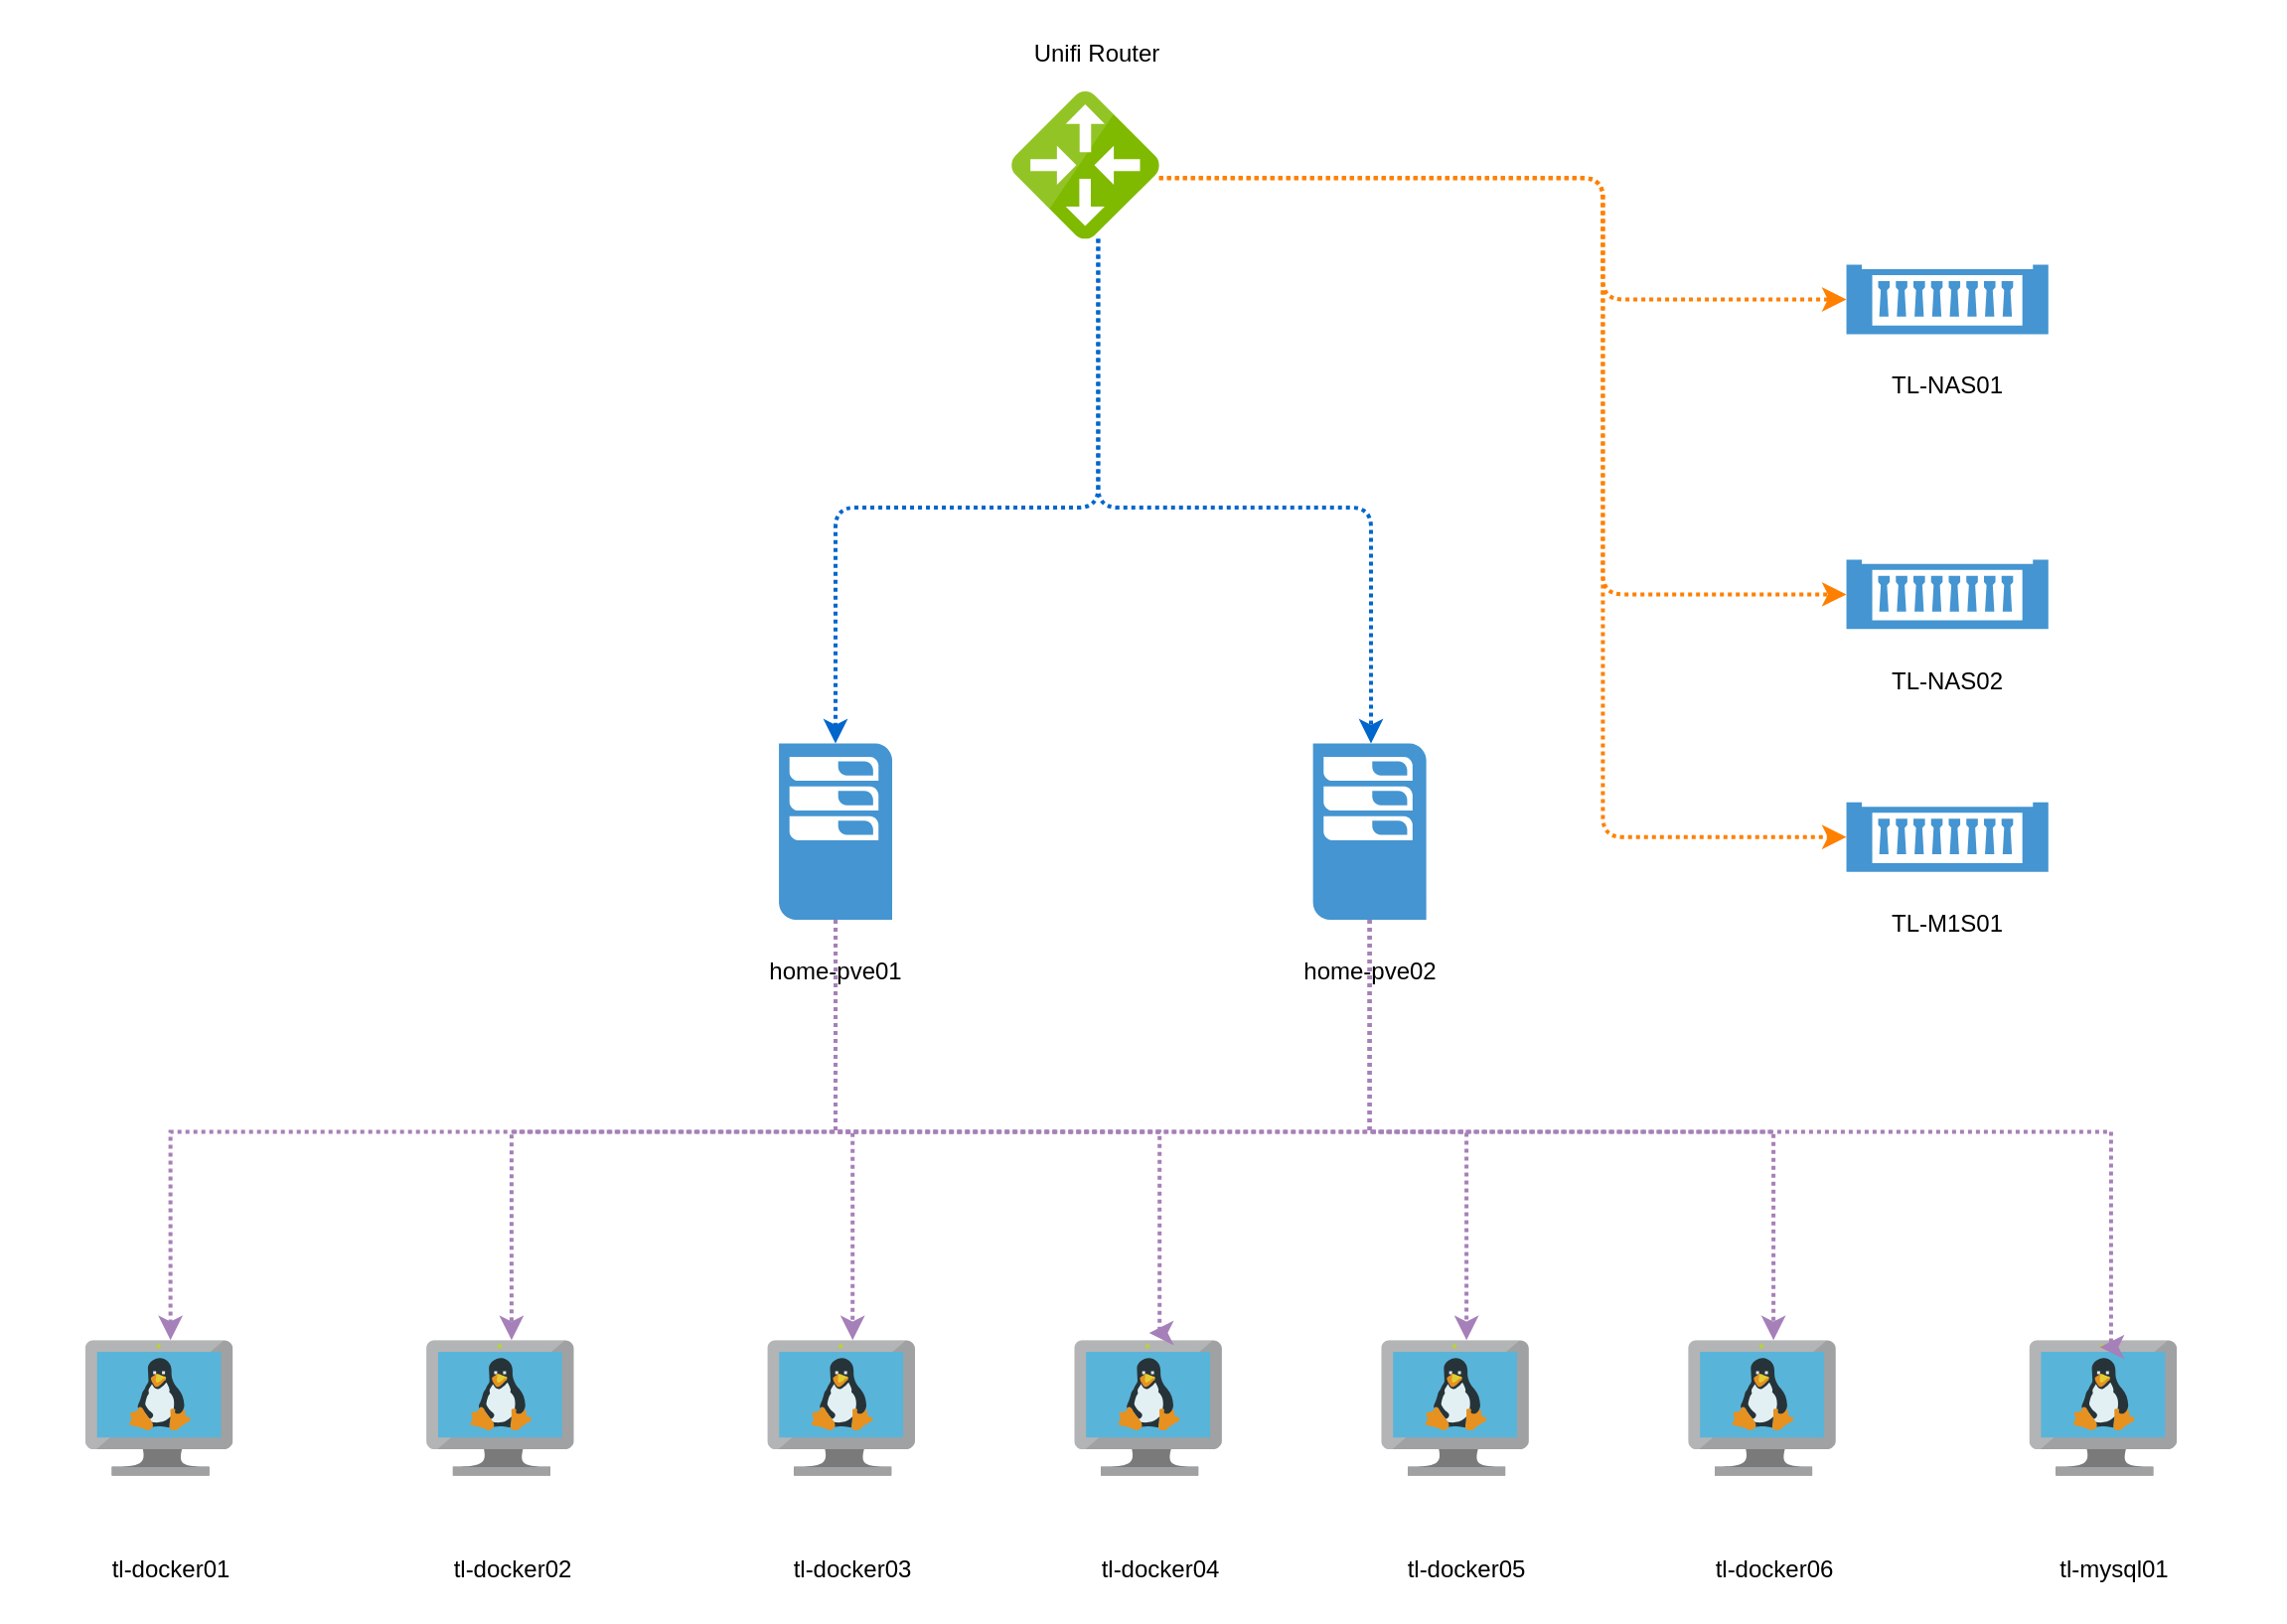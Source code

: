 <mxfile version="27.0.5">
  <diagram name="Page-1" id="TpXAAriYojwalOuxlhiy">
    <mxGraphModel dx="2058" dy="1146" grid="1" gridSize="10" guides="1" tooltips="1" connect="1" arrows="1" fold="1" page="1" pageScale="1" pageWidth="1169" pageHeight="827" math="0" shadow="0">
      <root>
        <mxCell id="0" />
        <mxCell id="1" parent="0" />
        <mxCell id="9UgYwh0DpRN4YeRxG8ot-1" value="" style="group" vertex="1" connectable="0" parent="1">
          <mxGeometry x="10" y="50" width="1150" height="770" as="geometry" />
        </mxCell>
        <mxCell id="ZCXp7PUb_-F9p9PLJJs9-19" value="" style="group;movable=1;resizable=1;rotatable=1;deletable=1;editable=1;locked=0;connectable=1;" parent="9UgYwh0DpRN4YeRxG8ot-1" vertex="1" connectable="0">
          <mxGeometry x="637.821" y="328.254" width="120.149" height="141.079" as="geometry" />
        </mxCell>
        <mxCell id="ZCXp7PUb_-F9p9PLJJs9-13" value="" style="pointerEvents=1;shadow=0;dashed=0;html=1;strokeColor=none;fillColor=#4495D1;labelPosition=center;verticalLabelPosition=bottom;verticalAlign=top;align=center;outlineConnect=0;shape=mxgraph.veeam.2d.esx_esxi;movable=1;resizable=1;rotatable=1;deletable=1;editable=1;locked=0;connectable=1;" parent="ZCXp7PUb_-F9p9PLJJs9-19" vertex="1">
          <mxGeometry x="23.0" width="56.985" height="88.698" as="geometry" />
        </mxCell>
        <mxCell id="ZCXp7PUb_-F9p9PLJJs9-18" value="home-pve02" style="text;html=1;align=center;verticalAlign=middle;whiteSpace=wrap;rounded=0;movable=1;resizable=1;rotatable=1;deletable=1;editable=1;locked=0;connectable=1;" parent="ZCXp7PUb_-F9p9PLJJs9-19" vertex="1">
          <mxGeometry x="-17.164" y="88.698" width="137.313" height="52.381" as="geometry" />
        </mxCell>
        <mxCell id="ZCXp7PUb_-F9p9PLJJs9-27" value="" style="group;movable=1;resizable=1;rotatable=1;deletable=1;editable=1;locked=0;connectable=1;" parent="9UgYwh0DpRN4YeRxG8ot-1" vertex="1" connectable="0">
          <mxGeometry x="466.179" width="171.642" height="139.683" as="geometry" />
        </mxCell>
        <object label="" id="ZCXp7PUb_-F9p9PLJJs9-4">
          <mxCell style="image;sketch=0;aspect=fixed;points=[];align=center;fontSize=12;image=img/lib/mscae/Local_Network_Gateways.svg;container=0;movable=1;resizable=1;rotatable=1;deletable=1;editable=1;locked=0;connectable=1;" parent="ZCXp7PUb_-F9p9PLJJs9-27" vertex="1">
            <mxGeometry x="42.91" width="74.305" height="74.305" as="geometry" />
          </mxCell>
        </object>
        <mxCell id="ZCXp7PUb_-F9p9PLJJs9-25" value="Unifi Router" style="text;html=1;align=center;verticalAlign=middle;whiteSpace=wrap;rounded=0;container=0;movable=1;resizable=1;rotatable=1;deletable=1;editable=1;locked=0;connectable=1;" parent="ZCXp7PUb_-F9p9PLJJs9-27" vertex="1">
          <mxGeometry y="-45.397" width="171.642" height="52.381" as="geometry" />
        </mxCell>
        <mxCell id="ZCXp7PUb_-F9p9PLJJs9-30" style="edgeStyle=orthogonalEdgeStyle;rounded=1;orthogonalLoop=1;jettySize=auto;html=1;dashed=1;dashPattern=1 1;strokeWidth=2;jumpSize=6;curved=0;strokeColor=#0066CC;movable=1;resizable=1;rotatable=1;deletable=1;editable=1;locked=0;connectable=1;" parent="9UgYwh0DpRN4YeRxG8ot-1" source="ZCXp7PUb_-F9p9PLJJs9-4" target="ZCXp7PUb_-F9p9PLJJs9-23" edge="1">
          <mxGeometry relative="1" as="geometry">
            <Array as="points">
              <mxPoint x="552.687" y="209.524" />
              <mxPoint x="420.522" y="209.524" />
            </Array>
          </mxGeometry>
        </mxCell>
        <mxCell id="ZCXp7PUb_-F9p9PLJJs9-31" style="edgeStyle=orthogonalEdgeStyle;rounded=1;orthogonalLoop=1;jettySize=auto;html=1;dashed=1;dashPattern=1 1;strokeWidth=2;jumpStyle=arc;flowAnimation=0;jumpSize=6;curved=0;strokeColor=#0066CC;movable=1;resizable=1;rotatable=1;deletable=1;editable=1;locked=0;connectable=1;" parent="9UgYwh0DpRN4YeRxG8ot-1" source="ZCXp7PUb_-F9p9PLJJs9-4" target="ZCXp7PUb_-F9p9PLJJs9-13" edge="1">
          <mxGeometry relative="1" as="geometry">
            <Array as="points">
              <mxPoint x="552.687" y="209.524" />
              <mxPoint x="690.0" y="209.524" />
            </Array>
          </mxGeometry>
        </mxCell>
        <mxCell id="ZCXp7PUb_-F9p9PLJJs9-34" value="" style="group;movable=1;resizable=1;rotatable=1;deletable=1;editable=1;locked=0;connectable=1;" parent="9UgYwh0DpRN4YeRxG8ot-1" vertex="1" connectable="0">
          <mxGeometry y="628.571" width="171.642" height="141.429" as="geometry" />
        </mxCell>
        <mxCell id="ZCXp7PUb_-F9p9PLJJs9-5" value="" style="image;sketch=0;aspect=fixed;html=1;points=[];align=center;fontSize=12;image=img/lib/mscae/VM_Linux.svg;movable=1;resizable=1;rotatable=1;deletable=1;editable=1;locked=0;connectable=1;" parent="ZCXp7PUb_-F9p9PLJJs9-34" vertex="1">
          <mxGeometry x="42.91" width="74.305" height="68.36" as="geometry" />
        </mxCell>
        <mxCell id="ZCXp7PUb_-F9p9PLJJs9-33" value="tl-docker01" style="text;html=1;align=center;verticalAlign=middle;whiteSpace=wrap;rounded=0;movable=1;resizable=1;rotatable=1;deletable=1;editable=1;locked=0;connectable=1;" parent="ZCXp7PUb_-F9p9PLJJs9-34" vertex="1">
          <mxGeometry y="89.048" width="171.642" height="52.381" as="geometry" />
        </mxCell>
        <mxCell id="ZCXp7PUb_-F9p9PLJJs9-35" value="" style="group;movable=1;resizable=1;rotatable=1;deletable=1;editable=1;locked=0;connectable=1;" parent="9UgYwh0DpRN4YeRxG8ot-1" vertex="1" connectable="0">
          <mxGeometry x="171.642" y="628.571" width="171.642" height="141.429" as="geometry" />
        </mxCell>
        <mxCell id="ZCXp7PUb_-F9p9PLJJs9-36" value="" style="image;sketch=0;aspect=fixed;html=1;points=[];align=center;fontSize=12;image=img/lib/mscae/VM_Linux.svg;movable=1;resizable=1;rotatable=1;deletable=1;editable=1;locked=0;connectable=1;" parent="ZCXp7PUb_-F9p9PLJJs9-35" vertex="1">
          <mxGeometry x="42.91" width="74.305" height="68.36" as="geometry" />
        </mxCell>
        <mxCell id="ZCXp7PUb_-F9p9PLJJs9-37" value="tl-docker02" style="text;html=1;align=center;verticalAlign=middle;whiteSpace=wrap;rounded=0;movable=1;resizable=1;rotatable=1;deletable=1;editable=1;locked=0;connectable=1;" parent="ZCXp7PUb_-F9p9PLJJs9-35" vertex="1">
          <mxGeometry y="89.048" width="171.642" height="52.381" as="geometry" />
        </mxCell>
        <mxCell id="ZCXp7PUb_-F9p9PLJJs9-38" value="" style="group;movable=1;resizable=1;rotatable=1;deletable=1;editable=1;locked=0;connectable=1;" parent="9UgYwh0DpRN4YeRxG8ot-1" vertex="1" connectable="0">
          <mxGeometry x="343.284" y="628.571" width="171.642" height="141.429" as="geometry" />
        </mxCell>
        <mxCell id="ZCXp7PUb_-F9p9PLJJs9-39" value="" style="image;sketch=0;aspect=fixed;html=1;points=[];align=center;fontSize=12;image=img/lib/mscae/VM_Linux.svg;movable=1;resizable=1;rotatable=1;deletable=1;editable=1;locked=0;connectable=1;" parent="ZCXp7PUb_-F9p9PLJJs9-38" vertex="1">
          <mxGeometry x="42.91" width="74.305" height="68.36" as="geometry" />
        </mxCell>
        <mxCell id="ZCXp7PUb_-F9p9PLJJs9-40" value="tl-docker03" style="text;html=1;align=center;verticalAlign=middle;whiteSpace=wrap;rounded=0;movable=1;resizable=1;rotatable=1;deletable=1;editable=1;locked=0;connectable=1;" parent="ZCXp7PUb_-F9p9PLJJs9-38" vertex="1">
          <mxGeometry y="89.048" width="171.642" height="52.381" as="geometry" />
        </mxCell>
        <mxCell id="ZCXp7PUb_-F9p9PLJJs9-41" value="" style="group;movable=1;resizable=1;rotatable=1;deletable=1;editable=1;locked=0;connectable=1;" parent="9UgYwh0DpRN4YeRxG8ot-1" vertex="1" connectable="0">
          <mxGeometry x="497.761" y="628.571" width="171.642" height="141.429" as="geometry" />
        </mxCell>
        <mxCell id="ZCXp7PUb_-F9p9PLJJs9-42" value="" style="image;sketch=0;aspect=fixed;html=1;points=[];align=center;fontSize=12;image=img/lib/mscae/VM_Linux.svg;movable=1;resizable=1;rotatable=1;deletable=1;editable=1;locked=0;connectable=1;" parent="ZCXp7PUb_-F9p9PLJJs9-41" vertex="1">
          <mxGeometry x="42.91" width="74.305" height="68.36" as="geometry" />
        </mxCell>
        <mxCell id="ZCXp7PUb_-F9p9PLJJs9-43" value="tl-docker04" style="text;html=1;align=center;verticalAlign=middle;whiteSpace=wrap;rounded=0;movable=1;resizable=1;rotatable=1;deletable=1;editable=1;locked=0;connectable=1;" parent="ZCXp7PUb_-F9p9PLJJs9-41" vertex="1">
          <mxGeometry y="89.048" width="171.642" height="52.381" as="geometry" />
        </mxCell>
        <mxCell id="ZCXp7PUb_-F9p9PLJJs9-44" value="" style="group;movable=1;resizable=1;rotatable=1;deletable=1;editable=1;locked=0;connectable=1;" parent="9UgYwh0DpRN4YeRxG8ot-1" vertex="1" connectable="0">
          <mxGeometry x="652.239" y="628.571" width="171.642" height="141.429" as="geometry" />
        </mxCell>
        <mxCell id="ZCXp7PUb_-F9p9PLJJs9-45" value="" style="image;sketch=0;aspect=fixed;html=1;points=[];align=center;fontSize=12;image=img/lib/mscae/VM_Linux.svg;movable=1;resizable=1;rotatable=1;deletable=1;editable=1;locked=0;connectable=1;" parent="ZCXp7PUb_-F9p9PLJJs9-44" vertex="1">
          <mxGeometry x="42.91" width="74.305" height="68.36" as="geometry" />
        </mxCell>
        <mxCell id="ZCXp7PUb_-F9p9PLJJs9-46" value="tl-docker05" style="text;html=1;align=center;verticalAlign=middle;whiteSpace=wrap;rounded=0;movable=1;resizable=1;rotatable=1;deletable=1;editable=1;locked=0;connectable=1;" parent="ZCXp7PUb_-F9p9PLJJs9-44" vertex="1">
          <mxGeometry y="89.048" width="171.642" height="52.381" as="geometry" />
        </mxCell>
        <mxCell id="ZCXp7PUb_-F9p9PLJJs9-47" value="" style="group;movable=1;resizable=1;rotatable=1;deletable=1;editable=1;locked=0;connectable=1;" parent="9UgYwh0DpRN4YeRxG8ot-1" vertex="1" connectable="0">
          <mxGeometry x="806.716" y="628.571" width="171.642" height="141.429" as="geometry" />
        </mxCell>
        <mxCell id="ZCXp7PUb_-F9p9PLJJs9-48" value="" style="image;sketch=0;aspect=fixed;html=1;points=[];align=center;fontSize=12;image=img/lib/mscae/VM_Linux.svg;movable=1;resizable=1;rotatable=1;deletable=1;editable=1;locked=0;connectable=1;" parent="ZCXp7PUb_-F9p9PLJJs9-47" vertex="1">
          <mxGeometry x="42.91" width="74.305" height="68.36" as="geometry" />
        </mxCell>
        <mxCell id="ZCXp7PUb_-F9p9PLJJs9-49" value="tl-docker06" style="text;html=1;align=center;verticalAlign=middle;whiteSpace=wrap;rounded=0;movable=1;resizable=1;rotatable=1;deletable=1;editable=1;locked=0;connectable=1;" parent="ZCXp7PUb_-F9p9PLJJs9-47" vertex="1">
          <mxGeometry y="89.048" width="171.642" height="52.381" as="geometry" />
        </mxCell>
        <mxCell id="ZCXp7PUb_-F9p9PLJJs9-50" value="" style="group;movable=1;resizable=1;rotatable=1;deletable=1;editable=1;locked=0;connectable=1;" parent="9UgYwh0DpRN4YeRxG8ot-1" vertex="1" connectable="0">
          <mxGeometry x="978.358" y="628.571" width="171.642" height="141.429" as="geometry" />
        </mxCell>
        <mxCell id="ZCXp7PUb_-F9p9PLJJs9-51" value="" style="image;sketch=0;aspect=fixed;html=1;points=[];align=center;fontSize=12;image=img/lib/mscae/VM_Linux.svg;movable=1;resizable=1;rotatable=1;deletable=1;editable=1;locked=0;connectable=1;" parent="ZCXp7PUb_-F9p9PLJJs9-50" vertex="1">
          <mxGeometry x="42.91" width="74.305" height="68.36" as="geometry" />
        </mxCell>
        <mxCell id="ZCXp7PUb_-F9p9PLJJs9-52" value="tl-mysql01" style="text;html=1;align=center;verticalAlign=middle;whiteSpace=wrap;rounded=0;movable=1;resizable=1;rotatable=1;deletable=1;editable=1;locked=0;connectable=1;" parent="ZCXp7PUb_-F9p9PLJJs9-50" vertex="1">
          <mxGeometry y="89.048" width="171.642" height="52.381" as="geometry" />
        </mxCell>
        <mxCell id="ZCXp7PUb_-F9p9PLJJs9-57" value="11" style="group;movable=1;resizable=1;rotatable=1;deletable=1;editable=1;locked=0;connectable=1;" parent="9UgYwh0DpRN4YeRxG8ot-1" vertex="1" connectable="0">
          <mxGeometry x="894.254" y="87.302" width="171.642" height="87.302" as="geometry" />
        </mxCell>
        <mxCell id="ZCXp7PUb_-F9p9PLJJs9-55" value="" style="shadow=0;dashed=0;html=1;strokeColor=none;fillColor=#4495D1;labelPosition=center;verticalLabelPosition=bottom;verticalAlign=top;align=center;outlineConnect=0;shape=mxgraph.veeam.2d.physical_storage;movable=1;resizable=1;rotatable=1;deletable=1;editable=1;locked=0;connectable=1;" parent="ZCXp7PUb_-F9p9PLJJs9-57" vertex="1">
          <mxGeometry x="35.015" width="101.612" height="34.921" as="geometry" />
        </mxCell>
        <mxCell id="ZCXp7PUb_-F9p9PLJJs9-56" value="TL-NAS01" style="text;html=1;align=center;verticalAlign=middle;whiteSpace=wrap;rounded=0;movable=1;resizable=1;rotatable=1;deletable=1;editable=1;locked=0;connectable=1;" parent="ZCXp7PUb_-F9p9PLJJs9-57" vertex="1">
          <mxGeometry y="34.921" width="171.642" height="52.381" as="geometry" />
        </mxCell>
        <mxCell id="ZCXp7PUb_-F9p9PLJJs9-58" value="" style="group;movable=1;resizable=1;rotatable=1;deletable=1;editable=1;locked=0;connectable=1;" parent="9UgYwh0DpRN4YeRxG8ot-1" vertex="1" connectable="0">
          <mxGeometry x="894.254" y="235.714" width="171.642" height="87.302" as="geometry" />
        </mxCell>
        <mxCell id="ZCXp7PUb_-F9p9PLJJs9-59" value="" style="shadow=0;dashed=0;html=1;strokeColor=none;fillColor=#4495D1;labelPosition=center;verticalLabelPosition=bottom;verticalAlign=top;align=center;outlineConnect=0;shape=mxgraph.veeam.2d.physical_storage;movable=1;resizable=1;rotatable=1;deletable=1;editable=1;locked=0;connectable=1;" parent="ZCXp7PUb_-F9p9PLJJs9-58" vertex="1">
          <mxGeometry x="35.015" width="101.612" height="34.921" as="geometry" />
        </mxCell>
        <mxCell id="ZCXp7PUb_-F9p9PLJJs9-60" value="TL-NAS02" style="text;html=1;align=center;verticalAlign=middle;whiteSpace=wrap;rounded=0;movable=1;resizable=1;rotatable=1;deletable=1;editable=1;locked=0;connectable=1;" parent="ZCXp7PUb_-F9p9PLJJs9-58" vertex="1">
          <mxGeometry y="34.921" width="171.642" height="52.381" as="geometry" />
        </mxCell>
        <mxCell id="ZCXp7PUb_-F9p9PLJJs9-61" value="" style="group;movable=1;resizable=1;rotatable=1;deletable=1;editable=1;locked=0;connectable=1;" parent="9UgYwh0DpRN4YeRxG8ot-1" vertex="1" connectable="0">
          <mxGeometry x="894.254" y="357.937" width="171.642" height="87.302" as="geometry" />
        </mxCell>
        <mxCell id="ZCXp7PUb_-F9p9PLJJs9-62" value="" style="shadow=0;dashed=0;html=1;strokeColor=none;fillColor=#4495D1;labelPosition=center;verticalLabelPosition=bottom;verticalAlign=top;align=center;outlineConnect=0;shape=mxgraph.veeam.2d.physical_storage;movable=1;resizable=1;rotatable=1;deletable=1;editable=1;locked=0;connectable=1;" parent="ZCXp7PUb_-F9p9PLJJs9-61" vertex="1">
          <mxGeometry x="35.015" width="101.612" height="34.921" as="geometry" />
        </mxCell>
        <mxCell id="ZCXp7PUb_-F9p9PLJJs9-63" value="TL-M1S01" style="text;html=1;align=center;verticalAlign=middle;whiteSpace=wrap;rounded=0;movable=1;resizable=1;rotatable=1;deletable=1;editable=1;locked=0;connectable=1;" parent="ZCXp7PUb_-F9p9PLJJs9-61" vertex="1">
          <mxGeometry y="34.921" width="171.642" height="52.381" as="geometry" />
        </mxCell>
        <mxCell id="ZCXp7PUb_-F9p9PLJJs9-70" style="edgeStyle=orthogonalEdgeStyle;rounded=1;orthogonalLoop=1;jettySize=auto;html=1;curved=0;dashed=1;dashPattern=1 1;strokeWidth=2;strokeColor=#FF8000;movable=1;resizable=1;rotatable=1;deletable=1;editable=1;locked=0;connectable=1;" parent="9UgYwh0DpRN4YeRxG8ot-1" source="ZCXp7PUb_-F9p9PLJJs9-4" target="ZCXp7PUb_-F9p9PLJJs9-55" edge="1">
          <mxGeometry relative="1" as="geometry">
            <Array as="points">
              <mxPoint x="806.716" y="43.651" />
              <mxPoint x="806.716" y="104.762" />
            </Array>
          </mxGeometry>
        </mxCell>
        <mxCell id="ZCXp7PUb_-F9p9PLJJs9-71" style="edgeStyle=orthogonalEdgeStyle;rounded=1;orthogonalLoop=1;jettySize=auto;html=1;dashed=1;dashPattern=1 1;curved=0;strokeWidth=2;strokeColor=#FF8000;movable=1;resizable=1;rotatable=1;deletable=1;editable=1;locked=0;connectable=1;" parent="9UgYwh0DpRN4YeRxG8ot-1" source="ZCXp7PUb_-F9p9PLJJs9-4" target="ZCXp7PUb_-F9p9PLJJs9-59" edge="1">
          <mxGeometry relative="1" as="geometry">
            <Array as="points">
              <mxPoint x="806.716" y="43.651" />
              <mxPoint x="806.716" y="253.175" />
            </Array>
          </mxGeometry>
        </mxCell>
        <mxCell id="ZCXp7PUb_-F9p9PLJJs9-72" style="edgeStyle=orthogonalEdgeStyle;rounded=1;orthogonalLoop=1;jettySize=auto;html=1;dashed=1;dashPattern=1 1;curved=0;startArrow=none;startFill=0;strokeWidth=2;strokeColor=#FF8000;movable=1;resizable=1;rotatable=1;deletable=1;editable=1;locked=0;connectable=1;" parent="9UgYwh0DpRN4YeRxG8ot-1" source="ZCXp7PUb_-F9p9PLJJs9-4" target="ZCXp7PUb_-F9p9PLJJs9-62" edge="1">
          <mxGeometry relative="1" as="geometry">
            <Array as="points">
              <mxPoint x="806.716" y="43.651" />
              <mxPoint x="806.716" y="375.397" />
            </Array>
          </mxGeometry>
        </mxCell>
        <mxCell id="ZCXp7PUb_-F9p9PLJJs9-74" style="edgeStyle=orthogonalEdgeStyle;rounded=0;orthogonalLoop=1;jettySize=auto;html=1;exitX=0.5;exitY=0;exitDx=0;exitDy=0;dashed=1;dashPattern=1 1;strokeWidth=2;strokeColor=#A680B8;movable=1;resizable=1;rotatable=1;deletable=1;editable=1;locked=0;connectable=1;" parent="9UgYwh0DpRN4YeRxG8ot-1" source="ZCXp7PUb_-F9p9PLJJs9-24" target="ZCXp7PUb_-F9p9PLJJs9-5" edge="1">
          <mxGeometry relative="1" as="geometry">
            <Array as="points">
              <mxPoint x="420.522" y="523.81" />
              <mxPoint x="85.821" y="523.81" />
            </Array>
          </mxGeometry>
        </mxCell>
        <mxCell id="ZCXp7PUb_-F9p9PLJJs9-22" value="" style="group;movable=1;resizable=1;rotatable=1;deletable=1;editable=1;locked=0;connectable=1;" parent="9UgYwh0DpRN4YeRxG8ot-1" vertex="1" connectable="0">
          <mxGeometry x="369.03" y="328.254" width="120.149" height="141.079" as="geometry" />
        </mxCell>
        <mxCell id="ZCXp7PUb_-F9p9PLJJs9-23" value="" style="pointerEvents=1;shadow=0;dashed=0;html=1;strokeColor=none;fillColor=#4495D1;labelPosition=center;verticalLabelPosition=bottom;verticalAlign=top;align=center;outlineConnect=0;shape=mxgraph.veeam.2d.esx_esxi;movable=1;resizable=1;rotatable=1;deletable=1;editable=1;locked=0;connectable=1;" parent="ZCXp7PUb_-F9p9PLJJs9-22" vertex="1">
          <mxGeometry x="23.0" width="56.985" height="88.698" as="geometry" />
        </mxCell>
        <mxCell id="ZCXp7PUb_-F9p9PLJJs9-24" value="home-pve01" style="text;html=1;align=center;verticalAlign=middle;whiteSpace=wrap;rounded=0;movable=1;resizable=1;rotatable=1;deletable=1;editable=1;locked=0;connectable=1;" parent="ZCXp7PUb_-F9p9PLJJs9-22" vertex="1">
          <mxGeometry x="-17.164" y="88.698" width="137.313" height="52.381" as="geometry" />
        </mxCell>
        <mxCell id="ZCXp7PUb_-F9p9PLJJs9-75" style="edgeStyle=orthogonalEdgeStyle;rounded=0;orthogonalLoop=1;jettySize=auto;html=1;exitX=0.5;exitY=0;exitDx=0;exitDy=0;dashed=1;dashPattern=1 1;strokeWidth=2;strokeColor=#A680B8;movable=1;resizable=1;rotatable=1;deletable=1;editable=1;locked=0;connectable=1;" parent="9UgYwh0DpRN4YeRxG8ot-1" source="ZCXp7PUb_-F9p9PLJJs9-24" target="ZCXp7PUb_-F9p9PLJJs9-39" edge="1">
          <mxGeometry relative="1" as="geometry">
            <Array as="points">
              <mxPoint x="420.522" y="523.81" />
              <mxPoint x="429.104" y="523.81" />
            </Array>
          </mxGeometry>
        </mxCell>
        <mxCell id="ZCXp7PUb_-F9p9PLJJs9-76" style="edgeStyle=orthogonalEdgeStyle;rounded=0;orthogonalLoop=1;jettySize=auto;html=1;exitX=0.5;exitY=0;exitDx=0;exitDy=0;entryX=0.507;entryY=-0.052;entryDx=0;entryDy=0;entryPerimeter=0;dashed=1;dashPattern=1 1;strokeWidth=2;strokeColor=#A680B8;movable=1;resizable=1;rotatable=1;deletable=1;editable=1;locked=0;connectable=1;" parent="9UgYwh0DpRN4YeRxG8ot-1" source="ZCXp7PUb_-F9p9PLJJs9-24" target="ZCXp7PUb_-F9p9PLJJs9-42" edge="1">
          <mxGeometry relative="1" as="geometry">
            <Array as="points">
              <mxPoint x="420.522" y="523.81" />
              <mxPoint x="583.582" y="523.81" />
            </Array>
          </mxGeometry>
        </mxCell>
        <mxCell id="ZCXp7PUb_-F9p9PLJJs9-77" style="edgeStyle=orthogonalEdgeStyle;rounded=0;orthogonalLoop=1;jettySize=auto;html=1;exitX=0.5;exitY=0;exitDx=0;exitDy=0;dashed=1;dashPattern=1 1;strokeWidth=2;strokeColor=#A680B8;movable=1;resizable=1;rotatable=1;deletable=1;editable=1;locked=0;connectable=1;" parent="9UgYwh0DpRN4YeRxG8ot-1" source="ZCXp7PUb_-F9p9PLJJs9-24" target="ZCXp7PUb_-F9p9PLJJs9-48" edge="1">
          <mxGeometry relative="1" as="geometry">
            <Array as="points">
              <mxPoint x="420.522" y="523.81" />
              <mxPoint x="892.537" y="523.81" />
            </Array>
          </mxGeometry>
        </mxCell>
        <mxCell id="ZCXp7PUb_-F9p9PLJJs9-78" style="edgeStyle=orthogonalEdgeStyle;rounded=0;orthogonalLoop=1;jettySize=auto;html=1;exitX=0.5;exitY=0;exitDx=0;exitDy=0;dashed=1;dashPattern=1 1;strokeWidth=2;strokeColor=#A680B8;movable=1;resizable=1;rotatable=1;deletable=1;editable=1;locked=0;connectable=1;" parent="9UgYwh0DpRN4YeRxG8ot-1" source="ZCXp7PUb_-F9p9PLJJs9-18" target="ZCXp7PUb_-F9p9PLJJs9-36" edge="1">
          <mxGeometry relative="1" as="geometry">
            <Array as="points">
              <mxPoint x="690.0" y="523.81" />
              <mxPoint x="257.463" y="523.81" />
            </Array>
          </mxGeometry>
        </mxCell>
        <mxCell id="ZCXp7PUb_-F9p9PLJJs9-79" style="edgeStyle=orthogonalEdgeStyle;rounded=0;orthogonalLoop=1;jettySize=auto;html=1;exitX=0.5;exitY=0;exitDx=0;exitDy=0;dashed=1;dashPattern=1 1;strokeWidth=2;strokeColor=#A680B8;movable=1;resizable=1;rotatable=1;deletable=1;editable=1;locked=0;connectable=1;" parent="9UgYwh0DpRN4YeRxG8ot-1" source="ZCXp7PUb_-F9p9PLJJs9-18" target="ZCXp7PUb_-F9p9PLJJs9-45" edge="1">
          <mxGeometry relative="1" as="geometry">
            <Array as="points">
              <mxPoint x="690.0" y="523.81" />
              <mxPoint x="738.06" y="523.81" />
            </Array>
          </mxGeometry>
        </mxCell>
        <mxCell id="ZCXp7PUb_-F9p9PLJJs9-80" style="edgeStyle=orthogonalEdgeStyle;rounded=0;orthogonalLoop=1;jettySize=auto;html=1;entryX=0.478;entryY=0.052;entryDx=0;entryDy=0;entryPerimeter=0;dashed=1;dashPattern=1 1;strokeWidth=2;strokeColor=#A680B8;movable=1;resizable=1;rotatable=1;deletable=1;editable=1;locked=0;connectable=1;" parent="9UgYwh0DpRN4YeRxG8ot-1" source="ZCXp7PUb_-F9p9PLJJs9-13" target="ZCXp7PUb_-F9p9PLJJs9-51" edge="1">
          <mxGeometry relative="1" as="geometry">
            <Array as="points">
              <mxPoint x="690.0" y="523.81" />
              <mxPoint x="1062.463" y="523.81" />
            </Array>
          </mxGeometry>
        </mxCell>
      </root>
    </mxGraphModel>
  </diagram>
</mxfile>
